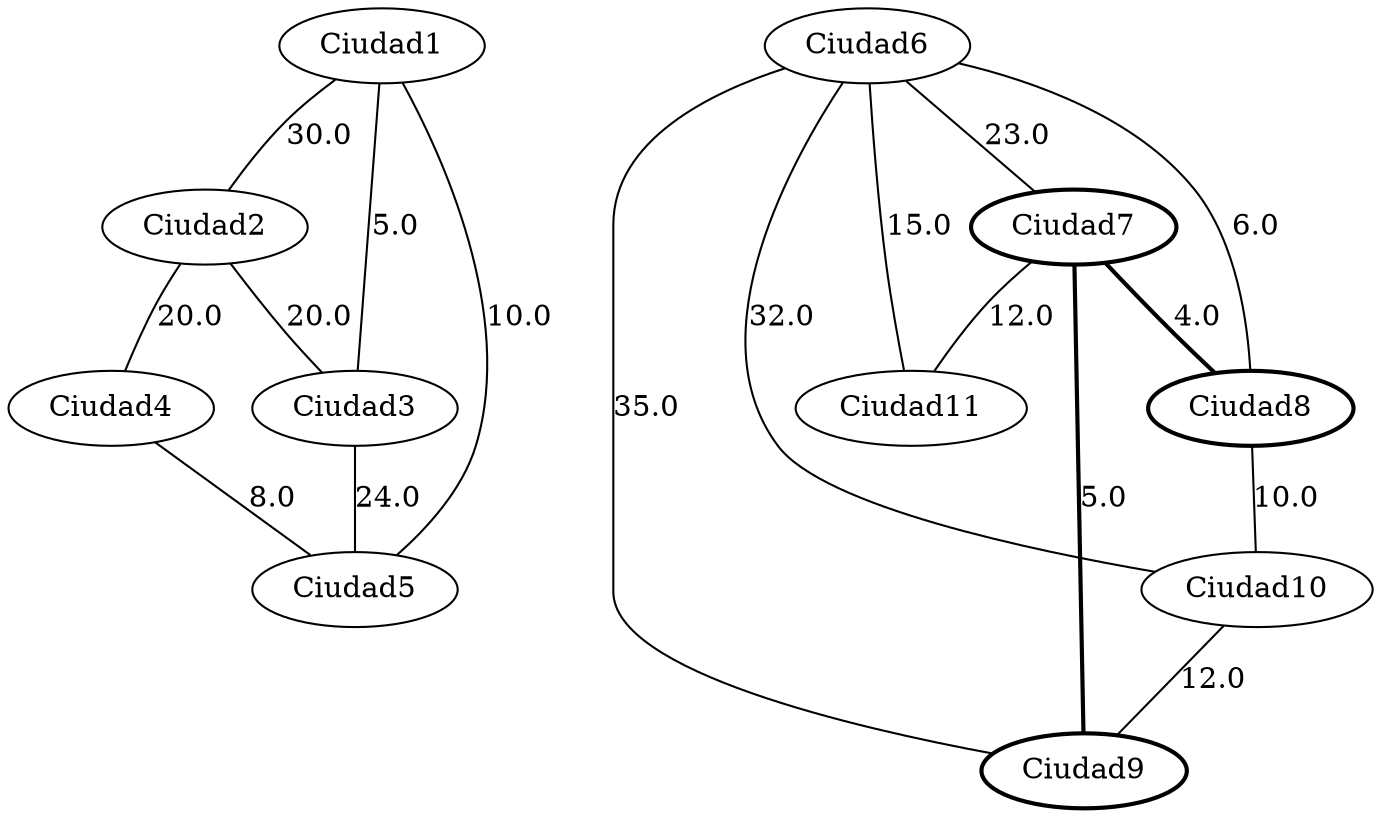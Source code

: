 strict graph G {
  1 [ style="solid" label="Ciudad1" ];
  2 [ style="solid" label="Ciudad2" ];
  3 [ style="solid" label="Ciudad3" ];
  4 [ style="solid" label="Ciudad4" ];
  5 [ style="solid" label="Ciudad5" ];
  6 [ style="solid" label="Ciudad6" ];
  7 [ style="bold" label="Ciudad7" ];
  8 [ style="bold" label="Ciudad8" ];
  9 [ style="bold" label="Ciudad9" ];
  10 [ style="solid" label="Ciudad10" ];
  11 [ style="solid" label="Ciudad11" ];
  1 -- 2 [ style="solid" label="30.0" ];
  2 -- 3 [ style="solid" label="20.0" ];
  3 -- 5 [ style="solid" label="24.0" ];
  2 -- 4 [ style="solid" label="20.0" ];
  4 -- 5 [ style="solid" label="8.0" ];
  1 -- 3 [ style="solid" label="5.0" ];
  5 -- 1 [ style="solid" label="10.0" ];
  6 -- 8 [ style="solid" label="6.0" ];
  9 -- 6 [ style="solid" label="35.0" ];
  8 -- 10 [ style="solid" label="10.0" ];
  10 -- 9 [ style="solid" label="12.0" ];
  6 -- 10 [ style="solid" label="32.0" ];
  6 -- 7 [ style="solid" label="23.0" ];
  7 -- 9 [ style="bold" label="5.0" ];
  7 -- 11 [ style="solid" label="12.0" ];
  11 -- 6 [ style="solid" label="15.0" ];
  7 -- 8 [ style="bold" label="4.0" ];
}
